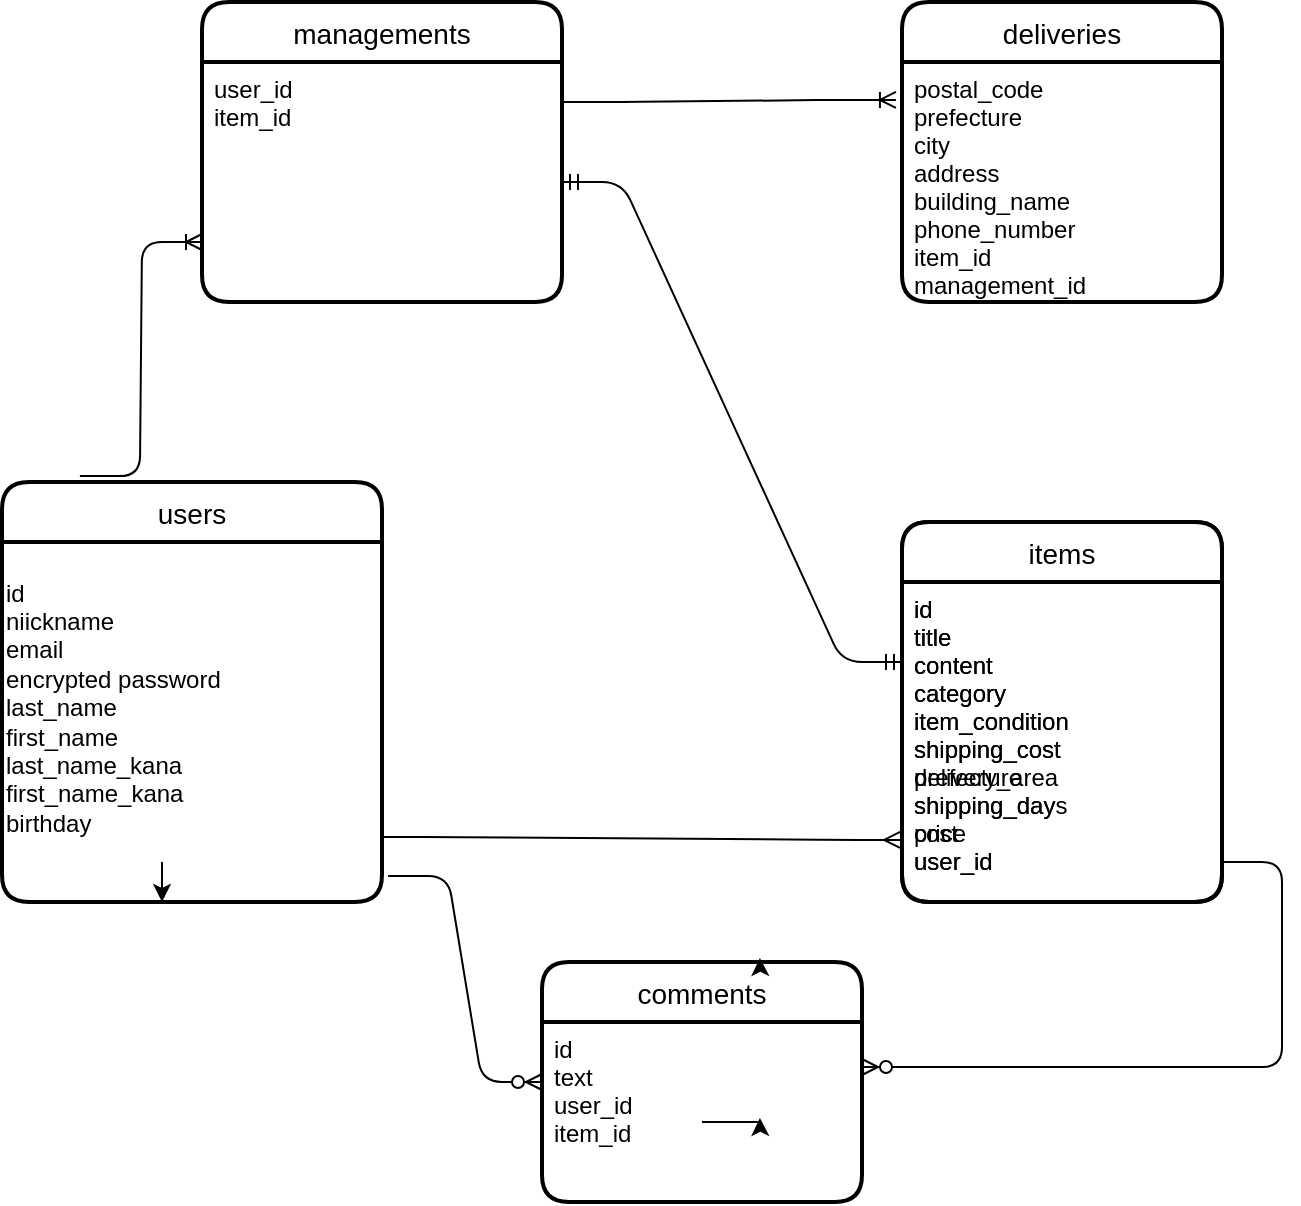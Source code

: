 <mxfile version="14.2.4" type="embed">
    <diagram id="6RlkuSSHOmwsCbi1eLts" name="ページ1">
        <mxGraphModel dx="1130" dy="1727" grid="1" gridSize="10" guides="1" tooltips="1" connect="1" arrows="1" fold="1" page="1" pageScale="1" pageWidth="850" pageHeight="1100" math="0" shadow="0">
            <root>
                <mxCell id="0"/>
                <mxCell id="1" parent="0"/>
                <mxCell id="48" value="users" style="swimlane;childLayout=stackLayout;horizontal=1;startSize=30;horizontalStack=0;rounded=1;fontSize=14;fontStyle=0;strokeWidth=2;resizeParent=0;resizeLast=1;shadow=0;dashed=0;align=center;" parent="1" vertex="1">
                    <mxGeometry x="-780" y="130" width="190" height="210" as="geometry">
                        <mxRectangle x="-750" y="150" width="60" height="30" as="alternateBounds"/>
                    </mxGeometry>
                </mxCell>
                <mxCell id="105" style="edgeStyle=orthogonalEdgeStyle;rounded=0;orthogonalLoop=1;jettySize=auto;html=1;" edge="1" parent="48" target="48">
                    <mxGeometry relative="1" as="geometry">
                        <Array as="points">
                            <mxPoint x="80" y="10"/>
                            <mxPoint x="80" y="10"/>
                        </Array>
                        <mxPoint x="80" y="190" as="sourcePoint"/>
                    </mxGeometry>
                </mxCell>
                <mxCell id="110" value="id&lt;br style=&quot;padding: 0px ; margin: 0px&quot;&gt;niickname&lt;br style=&quot;padding: 0px ; margin: 0px&quot;&gt;email&lt;br style=&quot;padding: 0px ; margin: 0px&quot;&gt;encrypted password&lt;br style=&quot;padding: 0px ; margin: 0px&quot;&gt;last_name&lt;br style=&quot;padding: 0px ; margin: 0px&quot;&gt;first_name&lt;br style=&quot;padding: 0px ; margin: 0px&quot;&gt;last_name_kana&lt;br style=&quot;padding: 0px ; margin: 0px&quot;&gt;first_name_kana&lt;br style=&quot;padding: 0px ; margin: 0px&quot;&gt;birthday&lt;div style=&quot;padding: 0px ; margin: 0px&quot;&gt;&lt;br style=&quot;padding: 0px ; margin: 0px&quot;&gt;&lt;/div&gt;" style="text;html=1;align=left;verticalAlign=middle;resizable=0;points=[];autosize=1;" vertex="1" parent="48">
                    <mxGeometry y="30" width="190" height="180" as="geometry"/>
                </mxCell>
                <mxCell id="50" value="item" style="swimlane;childLayout=stackLayout;horizontal=1;startSize=30;horizontalStack=0;rounded=1;fontSize=14;fontStyle=0;strokeWidth=2;resizeParent=0;resizeLast=1;shadow=0;dashed=0;align=center;" parent="1" vertex="1">
                    <mxGeometry x="-330" y="150" width="160" height="190" as="geometry"/>
                </mxCell>
                <mxCell id="51" value="id&#10;title&#10;content&#10;category&#10;item_condition&#10;shipping_cost&#10;delivery_area&#10;shipping_days&#10;cost&#10;user_id&#10;" style="align=left;strokeColor=none;fillColor=none;spacingLeft=4;fontSize=12;verticalAlign=top;resizable=0;rotatable=0;part=1;" parent="50" vertex="1">
                    <mxGeometry y="30" width="160" height="160" as="geometry"/>
                </mxCell>
                <mxCell id="72" style="edgeStyle=orthogonalEdgeStyle;rounded=0;orthogonalLoop=1;jettySize=auto;html=1;exitX=0.5;exitY=0;exitDx=0;exitDy=0;entryX=0.681;entryY=-0.017;entryDx=0;entryDy=0;entryPerimeter=0;" parent="1" edge="1">
                    <mxGeometry relative="1" as="geometry">
                        <mxPoint x="-430" y="450" as="sourcePoint"/>
                        <mxPoint x="-401.04" y="447.96" as="targetPoint"/>
                    </mxGeometry>
                </mxCell>
                <mxCell id="86" value="items" style="swimlane;childLayout=stackLayout;horizontal=1;startSize=30;horizontalStack=0;rounded=1;fontSize=14;fontStyle=0;strokeWidth=2;resizeParent=0;resizeLast=1;shadow=0;dashed=0;align=center;" parent="1" vertex="1">
                    <mxGeometry x="-330" y="150" width="160" height="190" as="geometry"/>
                </mxCell>
                <mxCell id="87" value="id&#10;title&#10;content&#10;category&#10;item_condition&#10;shipping_cost&#10;prefecture&#10;shipping_day&#10;price&#10;user_id&#10;" style="align=left;strokeColor=none;fillColor=none;spacingLeft=4;fontSize=12;verticalAlign=top;resizable=0;rotatable=0;part=1;" parent="86" vertex="1">
                    <mxGeometry y="30" width="160" height="160" as="geometry"/>
                </mxCell>
                <mxCell id="88" value="comments" style="swimlane;childLayout=stackLayout;horizontal=1;startSize=30;horizontalStack=0;rounded=1;fontSize=14;fontStyle=0;strokeWidth=2;resizeParent=0;resizeLast=1;shadow=0;dashed=0;align=center;" parent="1" vertex="1">
                    <mxGeometry x="-510" y="370" width="160" height="120" as="geometry"/>
                </mxCell>
                <mxCell id="89" value="id&#10;text&#10;user_id&#10;item_id" style="align=left;strokeColor=none;fillColor=none;spacingLeft=4;fontSize=12;verticalAlign=top;resizable=0;rotatable=0;part=1;" parent="88" vertex="1">
                    <mxGeometry y="30" width="160" height="90" as="geometry"/>
                </mxCell>
                <mxCell id="90" value="" style="edgeStyle=entityRelationEdgeStyle;fontSize=12;html=1;endArrow=ERmany;exitX=1;exitY=0.75;exitDx=0;exitDy=0;entryX=-0.006;entryY=0.806;entryDx=0;entryDy=0;entryPerimeter=0;" parent="1" target="87" edge="1">
                    <mxGeometry width="100" height="100" relative="1" as="geometry">
                        <mxPoint x="-590" y="307.5" as="sourcePoint"/>
                        <mxPoint x="-340" y="310" as="targetPoint"/>
                    </mxGeometry>
                </mxCell>
                <mxCell id="91" value="" style="edgeStyle=entityRelationEdgeStyle;fontSize=12;html=1;endArrow=ERzeroToMany;endFill=1;exitX=1.019;exitY=0.9;exitDx=0;exitDy=0;exitPerimeter=0;entryX=0;entryY=0.5;entryDx=0;entryDy=0;" parent="1" target="88" edge="1">
                    <mxGeometry width="100" height="100" relative="1" as="geometry">
                        <mxPoint x="-586.96" y="327" as="sourcePoint"/>
                        <mxPoint x="-580" y="400" as="targetPoint"/>
                    </mxGeometry>
                </mxCell>
                <mxCell id="92" style="edgeStyle=orthogonalEdgeStyle;rounded=0;orthogonalLoop=1;jettySize=auto;html=1;exitX=0.5;exitY=0;exitDx=0;exitDy=0;entryX=0.681;entryY=-0.017;entryDx=0;entryDy=0;entryPerimeter=0;" parent="1" source="88" target="88" edge="1">
                    <mxGeometry relative="1" as="geometry"/>
                </mxCell>
                <mxCell id="93" value="" style="edgeStyle=entityRelationEdgeStyle;fontSize=12;html=1;endArrow=ERzeroToMany;endFill=1;entryX=1;entryY=0.25;entryDx=0;entryDy=0;" parent="1" target="89" edge="1">
                    <mxGeometry width="100" height="100" relative="1" as="geometry">
                        <mxPoint x="-170" y="320" as="sourcePoint"/>
                        <mxPoint x="-270" y="410" as="targetPoint"/>
                    </mxGeometry>
                </mxCell>
                <mxCell id="97" value="managements" style="swimlane;childLayout=stackLayout;horizontal=1;startSize=30;horizontalStack=0;rounded=1;fontSize=14;fontStyle=0;strokeWidth=2;resizeParent=0;resizeLast=1;shadow=0;dashed=0;align=center;" vertex="1" parent="1">
                    <mxGeometry x="-680" y="-110" width="180" height="150" as="geometry"/>
                </mxCell>
                <mxCell id="98" value="user_id&#10;item_id" style="align=left;strokeColor=none;fillColor=none;spacingLeft=4;fontSize=12;verticalAlign=top;resizable=0;rotatable=0;part=1;" vertex="1" parent="97">
                    <mxGeometry y="30" width="180" height="120" as="geometry"/>
                </mxCell>
                <mxCell id="102" value="deliveries" style="swimlane;childLayout=stackLayout;horizontal=1;startSize=30;horizontalStack=0;rounded=1;fontSize=14;fontStyle=0;strokeWidth=2;resizeParent=0;resizeLast=1;shadow=0;dashed=0;align=center;" vertex="1" parent="1">
                    <mxGeometry x="-330" y="-110" width="160" height="150" as="geometry"/>
                </mxCell>
                <mxCell id="103" value="postal_code&#10;prefecture&#10;city&#10;address&#10;building_name&#10;phone_number&#10;item_id&#10;management_id" style="align=left;strokeColor=none;fillColor=none;spacingLeft=4;fontSize=12;verticalAlign=top;resizable=0;rotatable=0;part=1;" vertex="1" parent="102">
                    <mxGeometry y="30" width="160" height="120" as="geometry"/>
                </mxCell>
                <mxCell id="118" value="" style="edgeStyle=entityRelationEdgeStyle;fontSize=12;html=1;endArrow=ERoneToMany;exitX=0.205;exitY=-0.014;exitDx=0;exitDy=0;exitPerimeter=0;" edge="1" parent="1" source="48">
                    <mxGeometry width="100" height="100" relative="1" as="geometry">
                        <mxPoint x="-780" y="110" as="sourcePoint"/>
                        <mxPoint x="-680" y="10" as="targetPoint"/>
                    </mxGeometry>
                </mxCell>
                <mxCell id="119" value="" style="edgeStyle=entityRelationEdgeStyle;fontSize=12;html=1;endArrow=ERmandOne;startArrow=ERmandOne;exitX=1;exitY=0.5;exitDx=0;exitDy=0;entryX=0;entryY=0.25;entryDx=0;entryDy=0;" edge="1" parent="1" source="98" target="87">
                    <mxGeometry width="100" height="100" relative="1" as="geometry">
                        <mxPoint x="-460" y="210" as="sourcePoint"/>
                        <mxPoint x="-360" y="110" as="targetPoint"/>
                    </mxGeometry>
                </mxCell>
                <mxCell id="123" value="" style="edgeStyle=entityRelationEdgeStyle;fontSize=12;html=1;endArrow=ERoneToMany;entryX=-0.019;entryY=0.158;entryDx=0;entryDy=0;entryPerimeter=0;" edge="1" parent="1" target="103">
                    <mxGeometry width="100" height="100" relative="1" as="geometry">
                        <mxPoint x="-500" y="-60" as="sourcePoint"/>
                        <mxPoint x="-400" y="-160" as="targetPoint"/>
                    </mxGeometry>
                </mxCell>
            </root>
        </mxGraphModel>
    </diagram>
</mxfile>